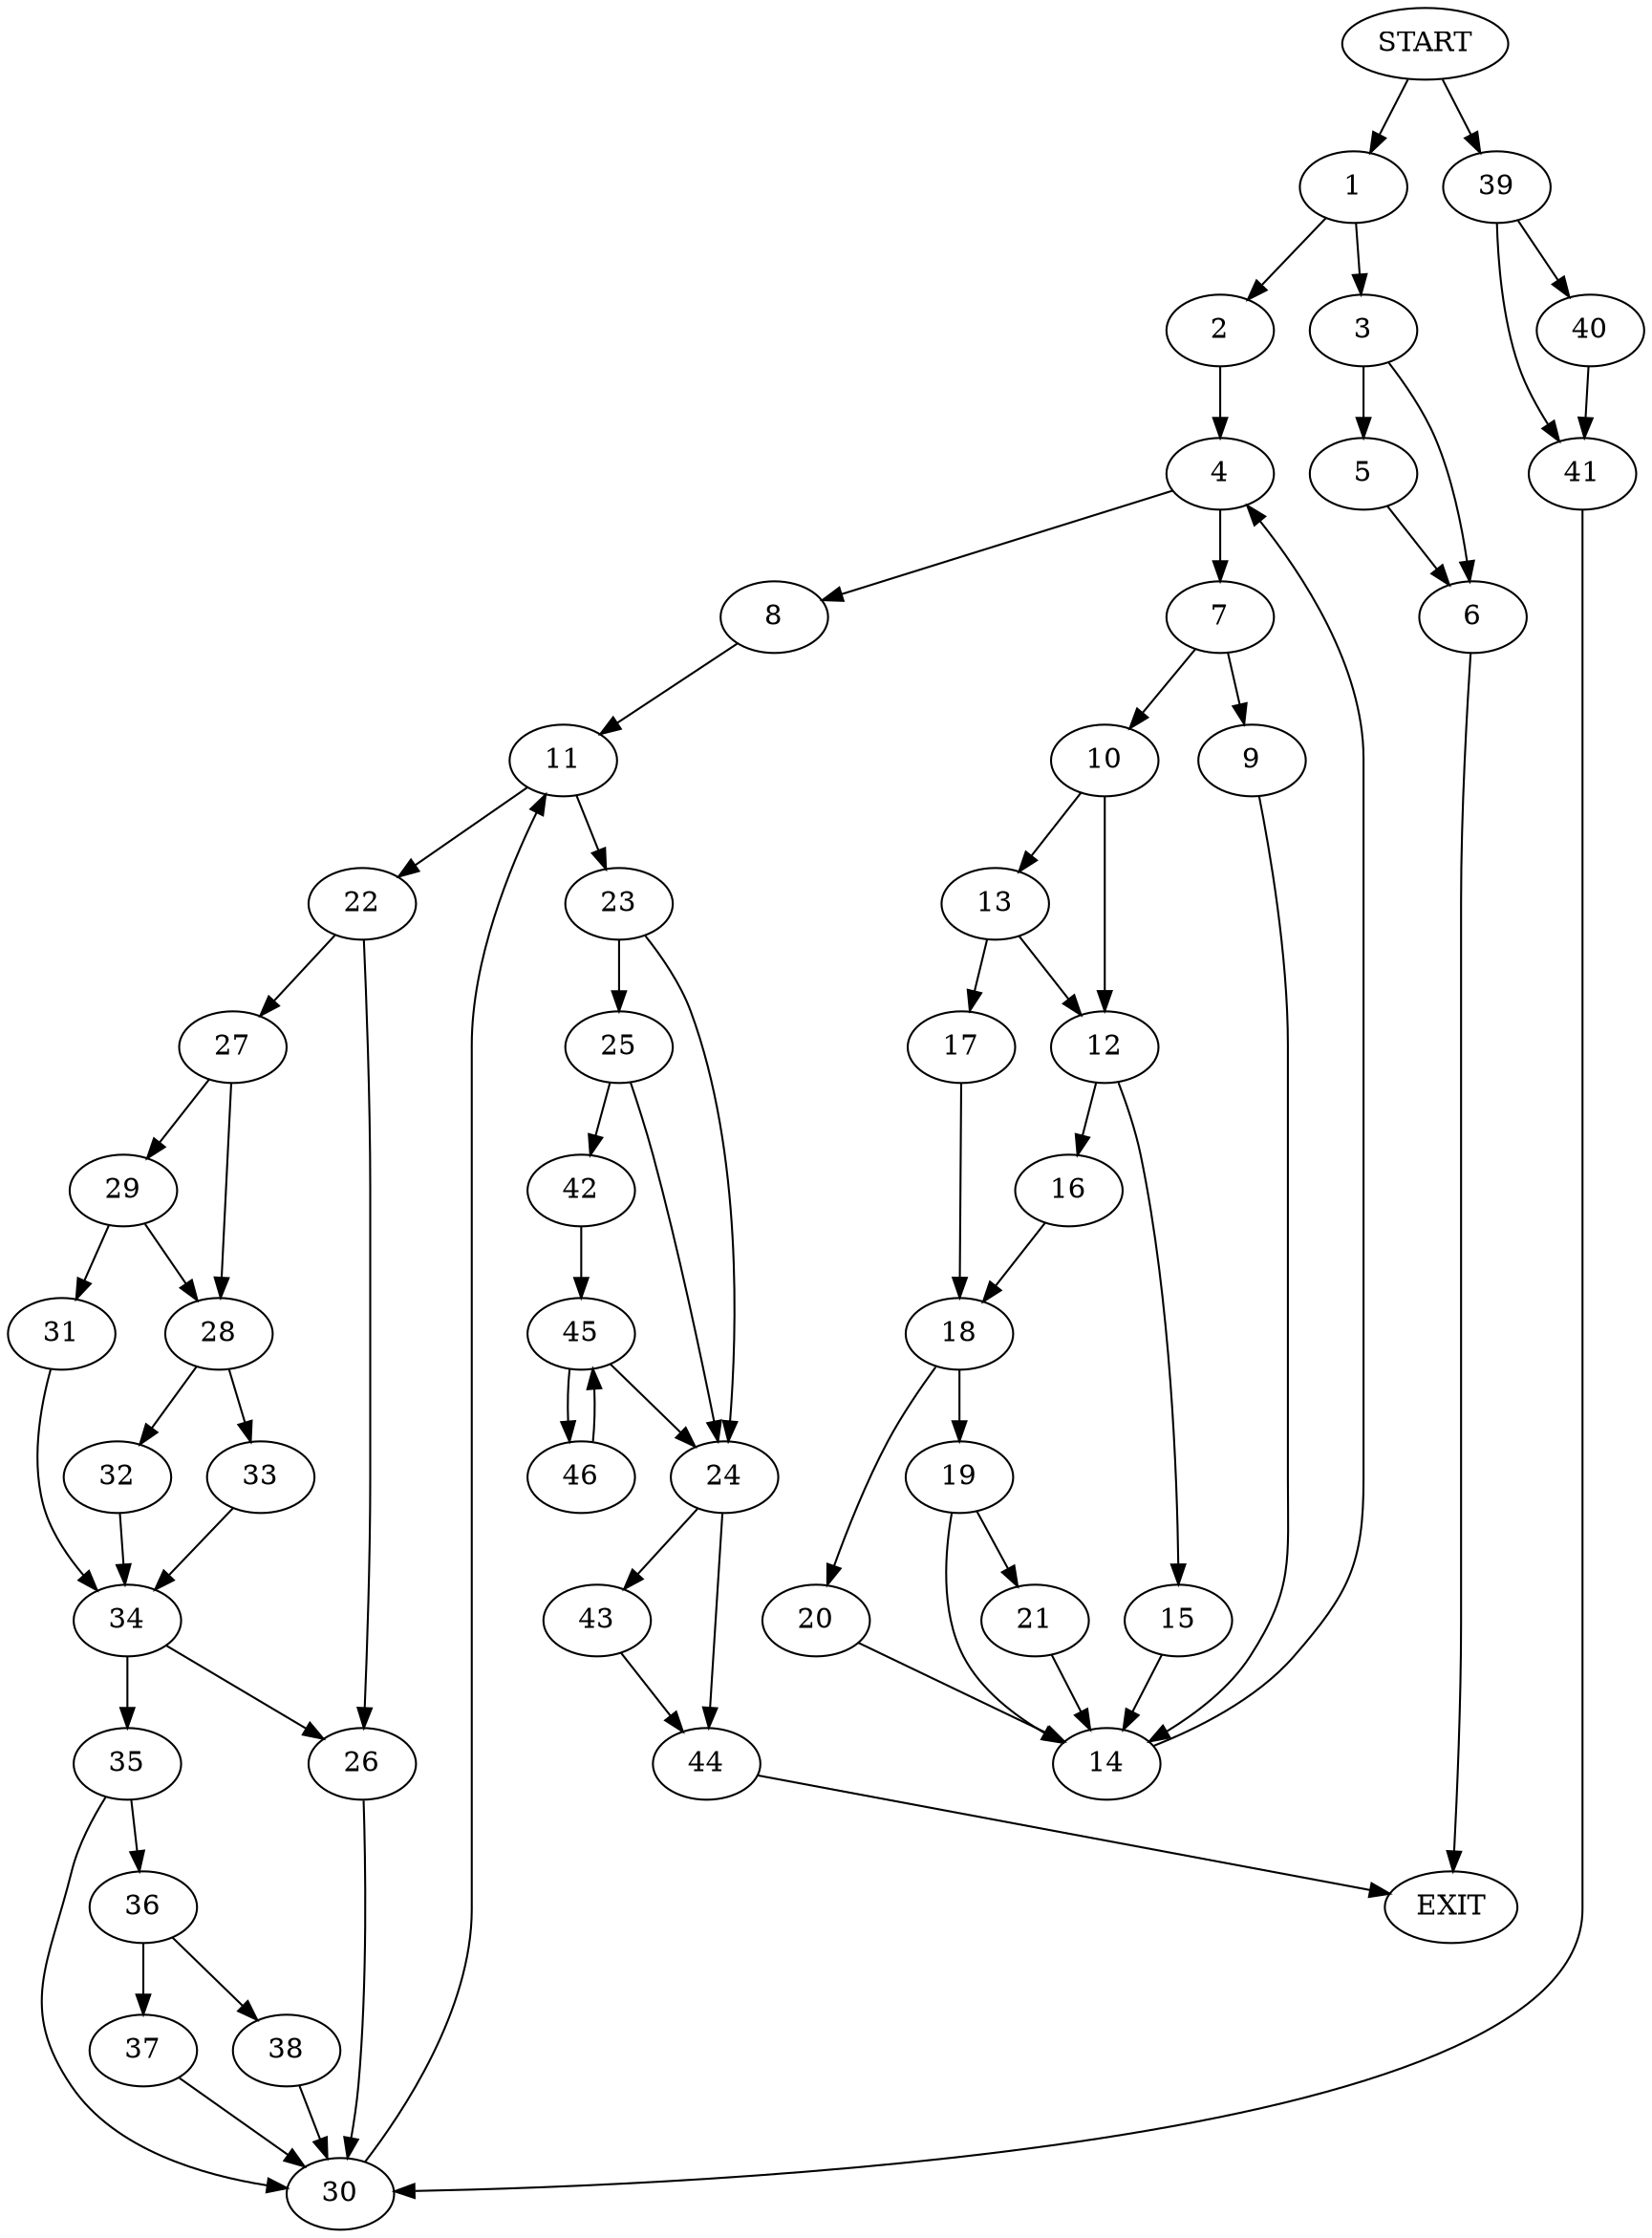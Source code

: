 digraph {
0 [label="START"]
47 [label="EXIT"]
0 -> 1
1 -> 2
1 -> 3
2 -> 4
3 -> 5
3 -> 6
5 -> 6
6 -> 47
4 -> 7
4 -> 8
7 -> 9
7 -> 10
8 -> 11
10 -> 12
10 -> 13
9 -> 14
14 -> 4
12 -> 15
12 -> 16
13 -> 17
13 -> 12
17 -> 18
18 -> 19
18 -> 20
16 -> 18
15 -> 14
20 -> 14
19 -> 21
19 -> 14
21 -> 14
11 -> 22
11 -> 23
23 -> 24
23 -> 25
22 -> 26
22 -> 27
27 -> 28
27 -> 29
26 -> 30
29 -> 28
29 -> 31
28 -> 32
28 -> 33
31 -> 34
34 -> 26
34 -> 35
32 -> 34
33 -> 34
35 -> 36
35 -> 30
30 -> 11
36 -> 37
36 -> 38
38 -> 30
37 -> 30
0 -> 39
39 -> 40
39 -> 41
40 -> 41
41 -> 30
25 -> 24
25 -> 42
24 -> 43
24 -> 44
42 -> 45
45 -> 24
45 -> 46
46 -> 45
43 -> 44
44 -> 47
}
